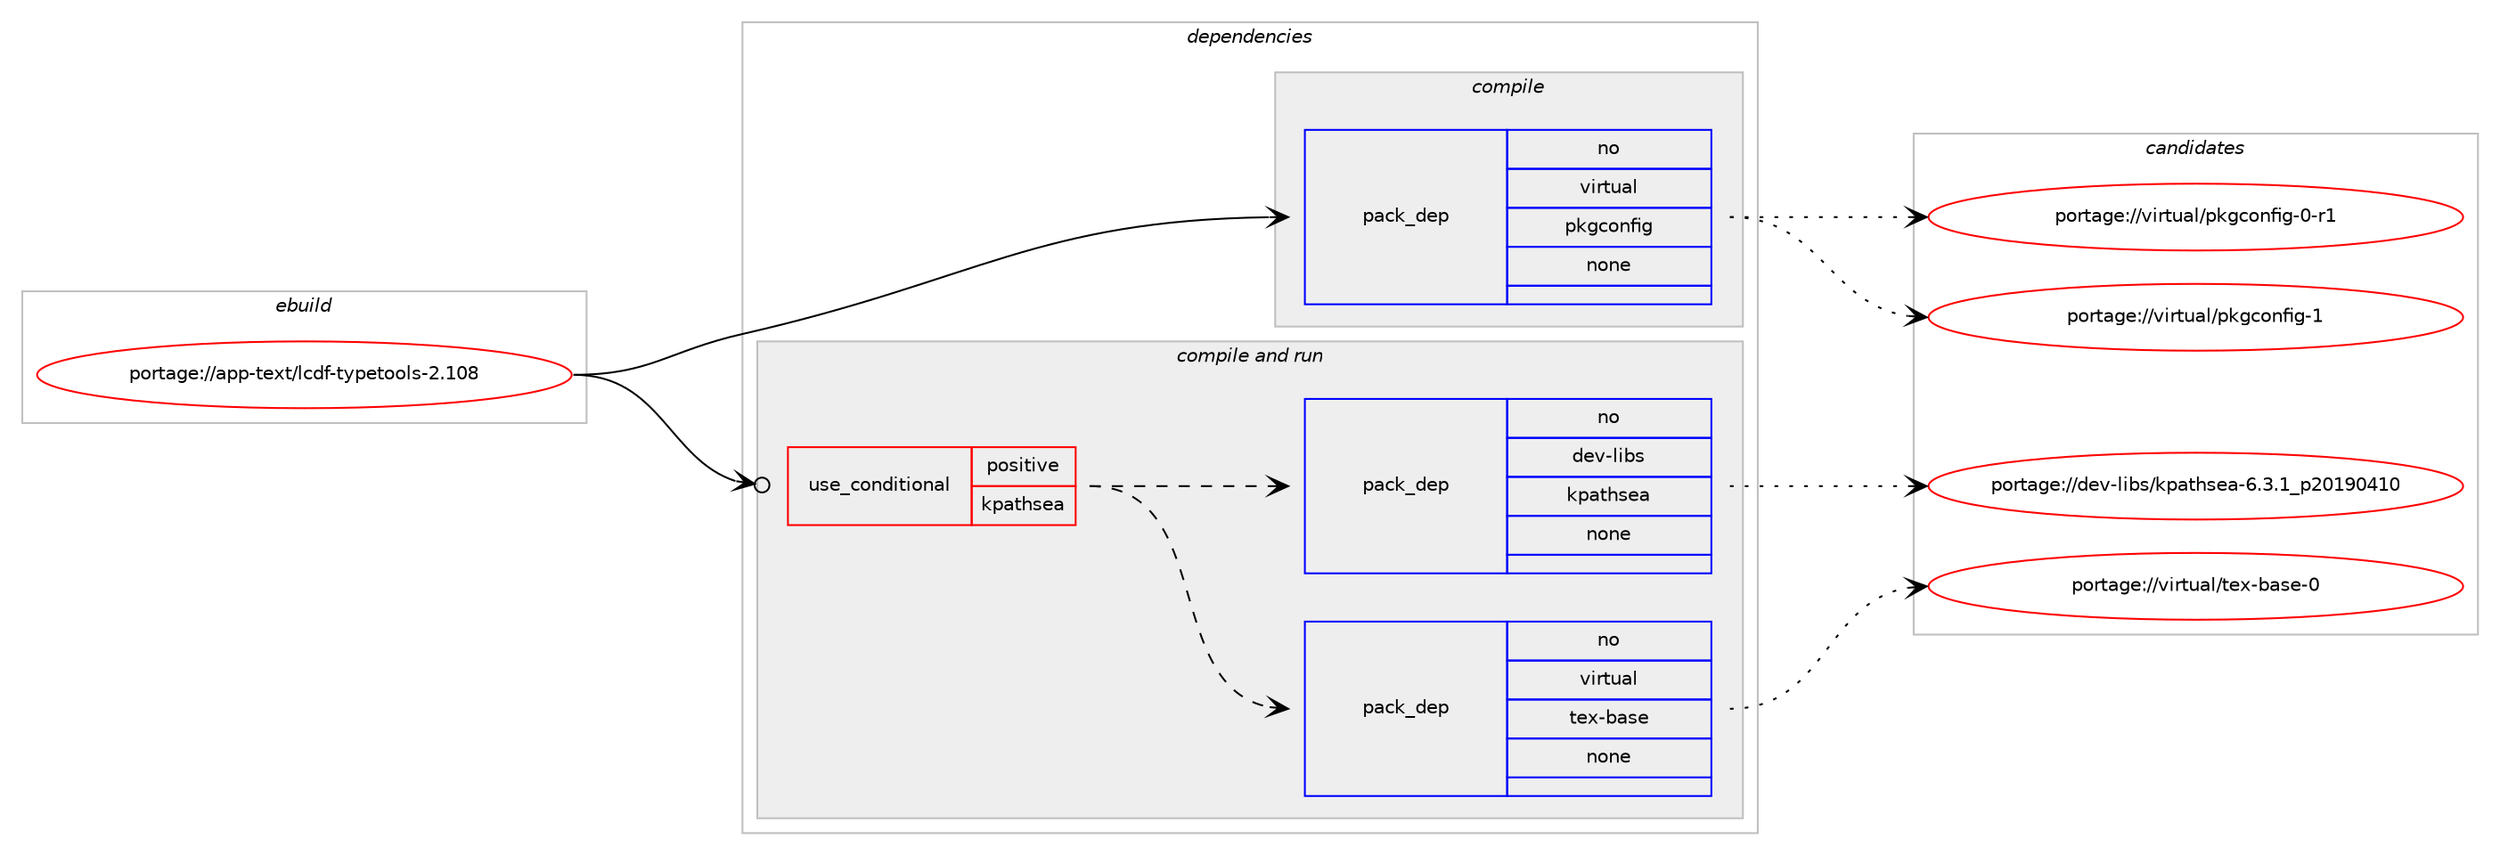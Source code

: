 digraph prolog {

# *************
# Graph options
# *************

newrank=true;
concentrate=true;
compound=true;
graph [rankdir=LR,fontname=Helvetica,fontsize=10,ranksep=1.5];#, ranksep=2.5, nodesep=0.2];
edge  [arrowhead=vee];
node  [fontname=Helvetica,fontsize=10];

# **********
# The ebuild
# **********

subgraph cluster_leftcol {
color=gray;
rank=same;
label=<<i>ebuild</i>>;
id [label="portage://app-text/lcdf-typetools-2.108", color=red, width=4, href="../app-text/lcdf-typetools-2.108.svg"];
}

# ****************
# The dependencies
# ****************

subgraph cluster_midcol {
color=gray;
label=<<i>dependencies</i>>;
subgraph cluster_compile {
fillcolor="#eeeeee";
style=filled;
label=<<i>compile</i>>;
subgraph pack33349 {
dependency45080 [label=<<TABLE BORDER="0" CELLBORDER="1" CELLSPACING="0" CELLPADDING="4" WIDTH="220"><TR><TD ROWSPAN="6" CELLPADDING="30">pack_dep</TD></TR><TR><TD WIDTH="110">no</TD></TR><TR><TD>virtual</TD></TR><TR><TD>pkgconfig</TD></TR><TR><TD>none</TD></TR><TR><TD></TD></TR></TABLE>>, shape=none, color=blue];
}
id:e -> dependency45080:w [weight=20,style="solid",arrowhead="vee"];
}
subgraph cluster_compileandrun {
fillcolor="#eeeeee";
style=filled;
label=<<i>compile and run</i>>;
subgraph cond10962 {
dependency45081 [label=<<TABLE BORDER="0" CELLBORDER="1" CELLSPACING="0" CELLPADDING="4"><TR><TD ROWSPAN="3" CELLPADDING="10">use_conditional</TD></TR><TR><TD>positive</TD></TR><TR><TD>kpathsea</TD></TR></TABLE>>, shape=none, color=red];
subgraph pack33350 {
dependency45082 [label=<<TABLE BORDER="0" CELLBORDER="1" CELLSPACING="0" CELLPADDING="4" WIDTH="220"><TR><TD ROWSPAN="6" CELLPADDING="30">pack_dep</TD></TR><TR><TD WIDTH="110">no</TD></TR><TR><TD>virtual</TD></TR><TR><TD>tex-base</TD></TR><TR><TD>none</TD></TR><TR><TD></TD></TR></TABLE>>, shape=none, color=blue];
}
dependency45081:e -> dependency45082:w [weight=20,style="dashed",arrowhead="vee"];
subgraph pack33351 {
dependency45083 [label=<<TABLE BORDER="0" CELLBORDER="1" CELLSPACING="0" CELLPADDING="4" WIDTH="220"><TR><TD ROWSPAN="6" CELLPADDING="30">pack_dep</TD></TR><TR><TD WIDTH="110">no</TD></TR><TR><TD>dev-libs</TD></TR><TR><TD>kpathsea</TD></TR><TR><TD>none</TD></TR><TR><TD></TD></TR></TABLE>>, shape=none, color=blue];
}
dependency45081:e -> dependency45083:w [weight=20,style="dashed",arrowhead="vee"];
}
id:e -> dependency45081:w [weight=20,style="solid",arrowhead="odotvee"];
}
subgraph cluster_run {
fillcolor="#eeeeee";
style=filled;
label=<<i>run</i>>;
}
}

# **************
# The candidates
# **************

subgraph cluster_choices {
rank=same;
color=gray;
label=<<i>candidates</i>>;

subgraph choice33349 {
color=black;
nodesep=1;
choiceportage11810511411611797108471121071039911111010210510345484511449 [label="portage://virtual/pkgconfig-0-r1", color=red, width=4,href="../virtual/pkgconfig-0-r1.svg"];
choiceportage1181051141161179710847112107103991111101021051034549 [label="portage://virtual/pkgconfig-1", color=red, width=4,href="../virtual/pkgconfig-1.svg"];
dependency45080:e -> choiceportage11810511411611797108471121071039911111010210510345484511449:w [style=dotted,weight="100"];
dependency45080:e -> choiceportage1181051141161179710847112107103991111101021051034549:w [style=dotted,weight="100"];
}
subgraph choice33350 {
color=black;
nodesep=1;
choiceportage11810511411611797108471161011204598971151014548 [label="portage://virtual/tex-base-0", color=red, width=4,href="../virtual/tex-base-0.svg"];
dependency45082:e -> choiceportage11810511411611797108471161011204598971151014548:w [style=dotted,weight="100"];
}
subgraph choice33351 {
color=black;
nodesep=1;
choiceportage1001011184510810598115471071129711610411510197455446514649951125048495748524948 [label="portage://dev-libs/kpathsea-6.3.1_p20190410", color=red, width=4,href="../dev-libs/kpathsea-6.3.1_p20190410.svg"];
dependency45083:e -> choiceportage1001011184510810598115471071129711610411510197455446514649951125048495748524948:w [style=dotted,weight="100"];
}
}

}
